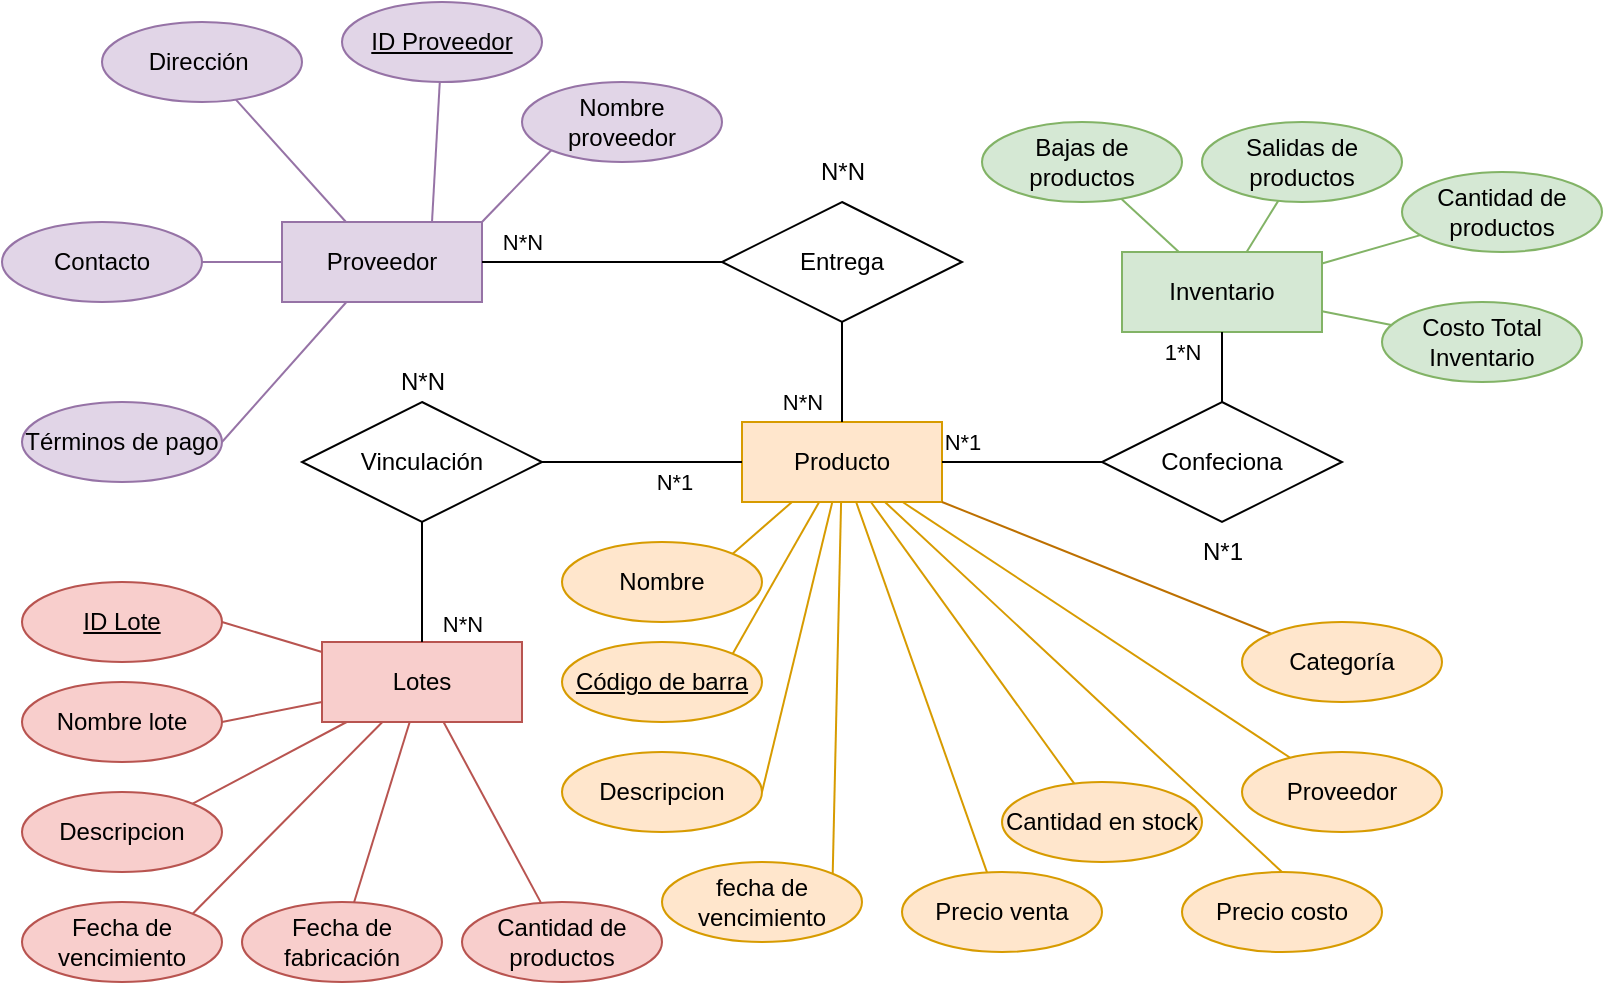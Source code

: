 <mxfile version="24.4.0" type="github">
  <diagram name="Página-1" id="51UefhWysgXUVph3Jfpn">
    <mxGraphModel dx="1208" dy="422" grid="1" gridSize="10" guides="1" tooltips="1" connect="1" arrows="1" fold="1" page="1" pageScale="1" pageWidth="827" pageHeight="1169" math="0" shadow="0">
      <root>
        <mxCell id="0" />
        <mxCell id="1" parent="0" />
        <mxCell id="keit4UbeJyR1lBKjOevf-2" value="Proveedor" style="whiteSpace=wrap;html=1;align=center;fillColor=#e1d5e7;strokeColor=#9673a6;" parent="1" vertex="1">
          <mxGeometry x="140" y="320" width="100" height="40" as="geometry" />
        </mxCell>
        <mxCell id="keit4UbeJyR1lBKjOevf-3" value="Producto" style="whiteSpace=wrap;html=1;align=center;fillColor=#ffe6cc;strokeColor=#d79b00;" parent="1" vertex="1">
          <mxGeometry x="370" y="420" width="100" height="40" as="geometry" />
        </mxCell>
        <mxCell id="keit4UbeJyR1lBKjOevf-5" value="Lotes" style="whiteSpace=wrap;html=1;align=center;fillColor=#f8cecc;strokeColor=#b85450;" parent="1" vertex="1">
          <mxGeometry x="160" y="530" width="100" height="40" as="geometry" />
        </mxCell>
        <mxCell id="keit4UbeJyR1lBKjOevf-19" value="" style="rounded=0;orthogonalLoop=1;jettySize=auto;html=1;endArrow=none;endFill=0;strokeColor=#BD7000;fillColor=#f0a30a;" parent="1" source="keit4UbeJyR1lBKjOevf-18" target="keit4UbeJyR1lBKjOevf-3" edge="1">
          <mxGeometry relative="1" as="geometry" />
        </mxCell>
        <mxCell id="keit4UbeJyR1lBKjOevf-18" value="&lt;span style=&quot;text-align: left;&quot;&gt;Categoría&lt;/span&gt;" style="ellipse;whiteSpace=wrap;html=1;align=center;fillColor=#ffe6cc;strokeColor=#d79b00;" parent="1" vertex="1">
          <mxGeometry x="620" y="520" width="100" height="40" as="geometry" />
        </mxCell>
        <mxCell id="keit4UbeJyR1lBKjOevf-21" value="" style="rounded=0;orthogonalLoop=1;jettySize=auto;html=1;endArrow=none;endFill=0;fillColor=#ffe6cc;strokeColor=#d79b00;exitX=1;exitY=0;exitDx=0;exitDy=0;entryX=0.25;entryY=1;entryDx=0;entryDy=0;" parent="1" source="keit4UbeJyR1lBKjOevf-20" edge="1" target="keit4UbeJyR1lBKjOevf-3">
          <mxGeometry relative="1" as="geometry">
            <mxPoint x="360" y="460" as="targetPoint" />
          </mxGeometry>
        </mxCell>
        <mxCell id="keit4UbeJyR1lBKjOevf-20" value="Nombre" style="ellipse;whiteSpace=wrap;html=1;align=center;fillColor=#ffe6cc;strokeColor=#d79b00;" parent="1" vertex="1">
          <mxGeometry x="280" y="480" width="100" height="40" as="geometry" />
        </mxCell>
        <mxCell id="keit4UbeJyR1lBKjOevf-23" value="" style="rounded=0;orthogonalLoop=1;jettySize=auto;html=1;fillColor=#ffe6cc;strokeColor=#d79b00;endArrow=none;endFill=0;exitX=1;exitY=0;exitDx=0;exitDy=0;" parent="1" source="keit4UbeJyR1lBKjOevf-22" target="keit4UbeJyR1lBKjOevf-3" edge="1">
          <mxGeometry relative="1" as="geometry" />
        </mxCell>
        <mxCell id="keit4UbeJyR1lBKjOevf-22" value="Código de barra" style="ellipse;whiteSpace=wrap;html=1;align=center;fontStyle=4;fillColor=#ffe6cc;strokeColor=#d79b00;" parent="1" vertex="1">
          <mxGeometry x="280" y="530" width="100" height="40" as="geometry" />
        </mxCell>
        <mxCell id="keit4UbeJyR1lBKjOevf-25" value="" style="rounded=0;orthogonalLoop=1;jettySize=auto;html=1;endArrow=none;endFill=0;fillColor=#ffe6cc;strokeColor=#d79b00;" parent="1" source="keit4UbeJyR1lBKjOevf-24" target="keit4UbeJyR1lBKjOevf-3" edge="1">
          <mxGeometry relative="1" as="geometry" />
        </mxCell>
        <mxCell id="keit4UbeJyR1lBKjOevf-24" value="Proveedor" style="ellipse;whiteSpace=wrap;html=1;align=center;fillColor=#ffe6cc;strokeColor=#d79b00;" parent="1" vertex="1">
          <mxGeometry x="620" y="585" width="100" height="40" as="geometry" />
        </mxCell>
        <mxCell id="keit4UbeJyR1lBKjOevf-27" value="" style="rounded=0;orthogonalLoop=1;jettySize=auto;html=1;endArrow=none;endFill=0;fillColor=#ffe6cc;strokeColor=#d79b00;exitX=0.5;exitY=0;exitDx=0;exitDy=0;" parent="1" source="keit4UbeJyR1lBKjOevf-26" target="keit4UbeJyR1lBKjOevf-3" edge="1">
          <mxGeometry relative="1" as="geometry" />
        </mxCell>
        <mxCell id="keit4UbeJyR1lBKjOevf-26" value="Precio costo" style="ellipse;whiteSpace=wrap;html=1;align=center;fillColor=#ffe6cc;strokeColor=#d79b00;" parent="1" vertex="1">
          <mxGeometry x="590" y="645" width="100" height="40" as="geometry" />
        </mxCell>
        <mxCell id="keit4UbeJyR1lBKjOevf-29" value="" style="rounded=0;orthogonalLoop=1;jettySize=auto;html=1;endArrow=none;endFill=0;fillColor=#ffe6cc;strokeColor=#d79b00;exitX=0.429;exitY=0.032;exitDx=0;exitDy=0;exitPerimeter=0;" parent="1" source="keit4UbeJyR1lBKjOevf-28" target="keit4UbeJyR1lBKjOevf-3" edge="1">
          <mxGeometry relative="1" as="geometry" />
        </mxCell>
        <mxCell id="keit4UbeJyR1lBKjOevf-28" value="Precio venta" style="ellipse;whiteSpace=wrap;html=1;align=center;fillColor=#ffe6cc;strokeColor=#d79b00;" parent="1" vertex="1">
          <mxGeometry x="450" y="645" width="100" height="40" as="geometry" />
        </mxCell>
        <mxCell id="keit4UbeJyR1lBKjOevf-31" value="" style="rounded=0;orthogonalLoop=1;jettySize=auto;html=1;fillColor=#ffe6cc;strokeColor=#d79b00;endArrow=none;endFill=0;" parent="1" source="keit4UbeJyR1lBKjOevf-30" target="keit4UbeJyR1lBKjOevf-3" edge="1">
          <mxGeometry relative="1" as="geometry" />
        </mxCell>
        <mxCell id="keit4UbeJyR1lBKjOevf-30" value="Cantidad en stock" style="ellipse;whiteSpace=wrap;html=1;align=center;fillColor=#ffe6cc;strokeColor=#d79b00;" parent="1" vertex="1">
          <mxGeometry x="500" y="600" width="100" height="40" as="geometry" />
        </mxCell>
        <mxCell id="keit4UbeJyR1lBKjOevf-33" value="" style="rounded=0;orthogonalLoop=1;jettySize=auto;html=1;fillColor=#ffe6cc;strokeColor=#d79b00;endArrow=none;endFill=0;exitX=1;exitY=0;exitDx=0;exitDy=0;" parent="1" source="keit4UbeJyR1lBKjOevf-32" target="keit4UbeJyR1lBKjOevf-3" edge="1">
          <mxGeometry relative="1" as="geometry" />
        </mxCell>
        <mxCell id="keit4UbeJyR1lBKjOevf-32" value="fecha de vencimiento" style="ellipse;whiteSpace=wrap;html=1;align=center;fillColor=#ffe6cc;strokeColor=#d79b00;" parent="1" vertex="1">
          <mxGeometry x="330" y="640" width="100" height="40" as="geometry" />
        </mxCell>
        <mxCell id="keit4UbeJyR1lBKjOevf-35" value="" style="rounded=0;orthogonalLoop=1;jettySize=auto;html=1;fillColor=#e1d5e7;strokeColor=#9673a6;endArrow=none;endFill=0;exitX=0;exitY=1;exitDx=0;exitDy=0;entryX=1;entryY=0;entryDx=0;entryDy=0;" parent="1" source="keit4UbeJyR1lBKjOevf-34" target="keit4UbeJyR1lBKjOevf-2" edge="1">
          <mxGeometry relative="1" as="geometry" />
        </mxCell>
        <mxCell id="keit4UbeJyR1lBKjOevf-34" value="Nombre proveedor" style="ellipse;whiteSpace=wrap;html=1;align=center;fillColor=#e1d5e7;strokeColor=#9673a6;" parent="1" vertex="1">
          <mxGeometry x="260" y="250" width="100" height="40" as="geometry" />
        </mxCell>
        <mxCell id="keit4UbeJyR1lBKjOevf-37" value="" style="rounded=0;orthogonalLoop=1;jettySize=auto;html=1;fillColor=#e1d5e7;strokeColor=#9673a6;endArrow=none;endFill=0;entryX=0.75;entryY=0;entryDx=0;entryDy=0;" parent="1" source="keit4UbeJyR1lBKjOevf-36" target="keit4UbeJyR1lBKjOevf-2" edge="1">
          <mxGeometry relative="1" as="geometry" />
        </mxCell>
        <mxCell id="keit4UbeJyR1lBKjOevf-36" value="ID Proveedor" style="ellipse;whiteSpace=wrap;html=1;align=center;fontStyle=4;fillColor=#e1d5e7;strokeColor=#9673a6;" parent="1" vertex="1">
          <mxGeometry x="170" y="210" width="100" height="40" as="geometry" />
        </mxCell>
        <mxCell id="keit4UbeJyR1lBKjOevf-39" value="" style="rounded=0;orthogonalLoop=1;jettySize=auto;html=1;fillColor=#e1d5e7;strokeColor=#9673a6;endArrow=none;endFill=0;" parent="1" source="keit4UbeJyR1lBKjOevf-38" target="keit4UbeJyR1lBKjOevf-2" edge="1">
          <mxGeometry relative="1" as="geometry" />
        </mxCell>
        <mxCell id="keit4UbeJyR1lBKjOevf-38" value="Dirección&amp;nbsp;" style="ellipse;whiteSpace=wrap;html=1;align=center;fillColor=#e1d5e7;strokeColor=#9673a6;" parent="1" vertex="1">
          <mxGeometry x="50" y="220" width="100" height="40" as="geometry" />
        </mxCell>
        <mxCell id="keit4UbeJyR1lBKjOevf-41" value="" style="rounded=0;orthogonalLoop=1;jettySize=auto;html=1;endArrow=none;endFill=0;fillColor=#e1d5e7;strokeColor=#9673a6;" parent="1" source="keit4UbeJyR1lBKjOevf-40" target="keit4UbeJyR1lBKjOevf-2" edge="1">
          <mxGeometry relative="1" as="geometry" />
        </mxCell>
        <mxCell id="keit4UbeJyR1lBKjOevf-40" value="Contacto" style="ellipse;whiteSpace=wrap;html=1;align=center;fillColor=#e1d5e7;strokeColor=#9673a6;" parent="1" vertex="1">
          <mxGeometry y="320" width="100" height="40" as="geometry" />
        </mxCell>
        <mxCell id="keit4UbeJyR1lBKjOevf-43" value="" style="rounded=0;orthogonalLoop=1;jettySize=auto;html=1;fillColor=#e1d5e7;strokeColor=#9673a6;endArrow=none;endFill=0;exitX=1;exitY=0.5;exitDx=0;exitDy=0;" parent="1" source="keit4UbeJyR1lBKjOevf-42" target="keit4UbeJyR1lBKjOevf-2" edge="1">
          <mxGeometry relative="1" as="geometry" />
        </mxCell>
        <mxCell id="keit4UbeJyR1lBKjOevf-42" value="Términos de pago" style="ellipse;whiteSpace=wrap;html=1;align=center;fillColor=#e1d5e7;strokeColor=#9673a6;" parent="1" vertex="1">
          <mxGeometry x="10" y="410" width="100" height="40" as="geometry" />
        </mxCell>
        <mxCell id="keit4UbeJyR1lBKjOevf-45" value="" style="rounded=0;orthogonalLoop=1;jettySize=auto;html=1;endArrow=none;endFill=0;fillColor=#f8cecc;strokeColor=#b85450;exitX=1;exitY=0.5;exitDx=0;exitDy=0;" parent="1" source="keit4UbeJyR1lBKjOevf-44" target="keit4UbeJyR1lBKjOevf-5" edge="1">
          <mxGeometry relative="1" as="geometry" />
        </mxCell>
        <mxCell id="keit4UbeJyR1lBKjOevf-44" value="ID Lote" style="ellipse;whiteSpace=wrap;html=1;align=center;fontStyle=4;fillColor=#f8cecc;strokeColor=#b85450;" parent="1" vertex="1">
          <mxGeometry x="10" y="500" width="100" height="40" as="geometry" />
        </mxCell>
        <mxCell id="keit4UbeJyR1lBKjOevf-47" value="" style="rounded=0;orthogonalLoop=1;jettySize=auto;html=1;fillColor=#f8cecc;strokeColor=#b85450;endArrow=none;endFill=0;exitX=1;exitY=0.5;exitDx=0;exitDy=0;" parent="1" source="keit4UbeJyR1lBKjOevf-46" target="keit4UbeJyR1lBKjOevf-5" edge="1">
          <mxGeometry relative="1" as="geometry" />
        </mxCell>
        <mxCell id="keit4UbeJyR1lBKjOevf-46" value="Nombre lote" style="ellipse;whiteSpace=wrap;html=1;align=center;fillColor=#f8cecc;strokeColor=#b85450;" parent="1" vertex="1">
          <mxGeometry x="10" y="550" width="100" height="40" as="geometry" />
        </mxCell>
        <mxCell id="keit4UbeJyR1lBKjOevf-49" value="" style="rounded=0;orthogonalLoop=1;jettySize=auto;html=1;fillColor=#f8cecc;strokeColor=#b85450;endArrow=none;endFill=0;" parent="1" source="keit4UbeJyR1lBKjOevf-48" target="keit4UbeJyR1lBKjOevf-5" edge="1">
          <mxGeometry relative="1" as="geometry" />
        </mxCell>
        <mxCell id="keit4UbeJyR1lBKjOevf-48" value="Cantidad de productos" style="ellipse;whiteSpace=wrap;html=1;align=center;fillColor=#f8cecc;strokeColor=#b85450;" parent="1" vertex="1">
          <mxGeometry x="230" y="660" width="100" height="40" as="geometry" />
        </mxCell>
        <mxCell id="keit4UbeJyR1lBKjOevf-52" value="" style="rounded=0;orthogonalLoop=1;jettySize=auto;html=1;fillColor=#f8cecc;strokeColor=#b85450;endArrow=none;endFill=0;" parent="1" source="keit4UbeJyR1lBKjOevf-51" target="keit4UbeJyR1lBKjOevf-5" edge="1">
          <mxGeometry relative="1" as="geometry" />
        </mxCell>
        <mxCell id="keit4UbeJyR1lBKjOevf-51" value="Fecha de fabricación" style="ellipse;whiteSpace=wrap;html=1;align=center;fillColor=#f8cecc;strokeColor=#b85450;" parent="1" vertex="1">
          <mxGeometry x="120" y="660" width="100" height="40" as="geometry" />
        </mxCell>
        <mxCell id="keit4UbeJyR1lBKjOevf-54" value="" style="rounded=0;orthogonalLoop=1;jettySize=auto;html=1;fillColor=#f8cecc;strokeColor=#b85450;endArrow=none;endFill=0;exitX=1;exitY=0;exitDx=0;exitDy=0;" parent="1" source="keit4UbeJyR1lBKjOevf-53" target="keit4UbeJyR1lBKjOevf-5" edge="1">
          <mxGeometry relative="1" as="geometry" />
        </mxCell>
        <mxCell id="keit4UbeJyR1lBKjOevf-53" value="Fecha de vencimiento" style="ellipse;whiteSpace=wrap;html=1;align=center;fillColor=#f8cecc;strokeColor=#b85450;" parent="1" vertex="1">
          <mxGeometry x="10" y="660" width="100" height="40" as="geometry" />
        </mxCell>
        <mxCell id="keit4UbeJyR1lBKjOevf-56" value="" style="rounded=0;orthogonalLoop=1;jettySize=auto;html=1;fillColor=#f8cecc;strokeColor=#b85450;endArrow=none;endFill=0;exitX=1;exitY=0;exitDx=0;exitDy=0;" parent="1" source="keit4UbeJyR1lBKjOevf-55" target="keit4UbeJyR1lBKjOevf-5" edge="1">
          <mxGeometry relative="1" as="geometry">
            <mxPoint x="91" y="609" as="sourcePoint" />
          </mxGeometry>
        </mxCell>
        <mxCell id="keit4UbeJyR1lBKjOevf-55" value="Descripcion" style="ellipse;whiteSpace=wrap;html=1;align=center;fillColor=#f8cecc;strokeColor=#b85450;" parent="1" vertex="1">
          <mxGeometry x="10" y="605" width="100" height="40" as="geometry" />
        </mxCell>
        <mxCell id="keit4UbeJyR1lBKjOevf-59" value="" style="rounded=0;orthogonalLoop=1;jettySize=auto;html=1;endArrow=none;endFill=0;fillColor=#ffe6cc;strokeColor=#d79b00;exitX=1;exitY=0.5;exitDx=0;exitDy=0;" parent="1" source="keit4UbeJyR1lBKjOevf-58" target="keit4UbeJyR1lBKjOevf-3" edge="1">
          <mxGeometry relative="1" as="geometry" />
        </mxCell>
        <mxCell id="keit4UbeJyR1lBKjOevf-58" value="Descripcion" style="ellipse;whiteSpace=wrap;html=1;align=center;fillColor=#ffe6cc;strokeColor=#d79b00;" parent="1" vertex="1">
          <mxGeometry x="280" y="585" width="100" height="40" as="geometry" />
        </mxCell>
        <mxCell id="YEOrygek9c4PvLr6ZeAc-9" value="" style="rounded=0;orthogonalLoop=1;jettySize=auto;html=1;endArrow=none;endFill=0;" parent="1" source="YEOrygek9c4PvLr6ZeAc-8" target="keit4UbeJyR1lBKjOevf-3" edge="1">
          <mxGeometry relative="1" as="geometry" />
        </mxCell>
        <mxCell id="YEOrygek9c4PvLr6ZeAc-15" value="N*N" style="edgeLabel;html=1;align=center;verticalAlign=middle;resizable=0;points=[];" parent="YEOrygek9c4PvLr6ZeAc-9" vertex="1" connectable="0">
          <mxGeometry x="0.675" y="-2" relative="1" as="geometry">
            <mxPoint x="-18" y="-2" as="offset" />
          </mxGeometry>
        </mxCell>
        <mxCell id="YEOrygek9c4PvLr6ZeAc-8" value="Entrega" style="shape=rhombus;perimeter=rhombusPerimeter;whiteSpace=wrap;html=1;align=center;" parent="1" vertex="1">
          <mxGeometry x="360" y="310" width="120" height="60" as="geometry" />
        </mxCell>
        <mxCell id="YEOrygek9c4PvLr6ZeAc-12" value="" style="rounded=0;orthogonalLoop=1;jettySize=auto;html=1;endArrow=none;endFill=0;" parent="1" source="YEOrygek9c4PvLr6ZeAc-11" target="keit4UbeJyR1lBKjOevf-3" edge="1">
          <mxGeometry relative="1" as="geometry" />
        </mxCell>
        <mxCell id="YEOrygek9c4PvLr6ZeAc-17" value="N*1" style="edgeLabel;html=1;align=center;verticalAlign=middle;resizable=0;points=[];" parent="YEOrygek9c4PvLr6ZeAc-12" vertex="1" connectable="0">
          <mxGeometry x="0.44" y="1" relative="1" as="geometry">
            <mxPoint x="-6" y="11" as="offset" />
          </mxGeometry>
        </mxCell>
        <mxCell id="YEOrygek9c4PvLr6ZeAc-13" value="" style="rounded=0;orthogonalLoop=1;jettySize=auto;html=1;endArrow=none;endFill=0;" parent="1" source="YEOrygek9c4PvLr6ZeAc-11" target="keit4UbeJyR1lBKjOevf-5" edge="1">
          <mxGeometry relative="1" as="geometry" />
        </mxCell>
        <mxCell id="YEOrygek9c4PvLr6ZeAc-18" value="N*N" style="edgeLabel;html=1;align=center;verticalAlign=middle;resizable=0;points=[];" parent="YEOrygek9c4PvLr6ZeAc-13" vertex="1" connectable="0">
          <mxGeometry x="0.7" relative="1" as="geometry">
            <mxPoint x="20" as="offset" />
          </mxGeometry>
        </mxCell>
        <mxCell id="YEOrygek9c4PvLr6ZeAc-11" value="Vinculación" style="shape=rhombus;perimeter=rhombusPerimeter;whiteSpace=wrap;html=1;align=center;" parent="1" vertex="1">
          <mxGeometry x="150" y="410" width="120" height="60" as="geometry" />
        </mxCell>
        <mxCell id="YEOrygek9c4PvLr6ZeAc-19" value="N*N" style="text;html=1;align=center;verticalAlign=middle;resizable=0;points=[];autosize=1;strokeColor=none;fillColor=none;" parent="1" vertex="1">
          <mxGeometry x="185" y="385" width="50" height="30" as="geometry" />
        </mxCell>
        <mxCell id="YEOrygek9c4PvLr6ZeAc-20" value="Inventario" style="whiteSpace=wrap;html=1;align=center;fillColor=#d5e8d4;strokeColor=#82b366;" parent="1" vertex="1">
          <mxGeometry x="560" y="335" width="100" height="40" as="geometry" />
        </mxCell>
        <mxCell id="YEOrygek9c4PvLr6ZeAc-22" value="" style="rounded=0;orthogonalLoop=1;jettySize=auto;html=1;fillColor=#d5e8d4;strokeColor=#82b366;endArrow=none;endFill=0;" parent="1" source="YEOrygek9c4PvLr6ZeAc-21" target="YEOrygek9c4PvLr6ZeAc-20" edge="1">
          <mxGeometry relative="1" as="geometry" />
        </mxCell>
        <mxCell id="YEOrygek9c4PvLr6ZeAc-21" value="Costo Total Inventario" style="ellipse;whiteSpace=wrap;html=1;align=center;fillColor=#d5e8d4;strokeColor=#82b366;" parent="1" vertex="1">
          <mxGeometry x="690" y="360" width="100" height="40" as="geometry" />
        </mxCell>
        <mxCell id="YEOrygek9c4PvLr6ZeAc-24" value="" style="rounded=0;orthogonalLoop=1;jettySize=auto;html=1;fillColor=#d5e8d4;strokeColor=#82b366;endArrow=none;endFill=0;" parent="1" source="YEOrygek9c4PvLr6ZeAc-23" target="YEOrygek9c4PvLr6ZeAc-20" edge="1">
          <mxGeometry relative="1" as="geometry" />
        </mxCell>
        <mxCell id="YEOrygek9c4PvLr6ZeAc-23" value="Cantidad de productos" style="ellipse;whiteSpace=wrap;html=1;align=center;fillColor=#d5e8d4;strokeColor=#82b366;" parent="1" vertex="1">
          <mxGeometry x="700" y="295" width="100" height="40" as="geometry" />
        </mxCell>
        <mxCell id="YEOrygek9c4PvLr6ZeAc-26" value="" style="rounded=0;orthogonalLoop=1;jettySize=auto;html=1;fillColor=#d5e8d4;strokeColor=#82b366;endArrow=none;endFill=0;" parent="1" source="YEOrygek9c4PvLr6ZeAc-25" target="YEOrygek9c4PvLr6ZeAc-20" edge="1">
          <mxGeometry relative="1" as="geometry" />
        </mxCell>
        <mxCell id="YEOrygek9c4PvLr6ZeAc-25" value="Salidas de productos" style="ellipse;whiteSpace=wrap;html=1;align=center;fillColor=#d5e8d4;strokeColor=#82b366;" parent="1" vertex="1">
          <mxGeometry x="600" y="270" width="100" height="40" as="geometry" />
        </mxCell>
        <mxCell id="YEOrygek9c4PvLr6ZeAc-28" value="" style="rounded=0;orthogonalLoop=1;jettySize=auto;html=1;strokeColor=#82b366;endArrow=none;endFill=0;fillColor=#d5e8d4;" parent="1" source="YEOrygek9c4PvLr6ZeAc-27" target="YEOrygek9c4PvLr6ZeAc-20" edge="1">
          <mxGeometry relative="1" as="geometry" />
        </mxCell>
        <mxCell id="YEOrygek9c4PvLr6ZeAc-27" value="Bajas de productos" style="ellipse;whiteSpace=wrap;html=1;align=center;fillColor=#d5e8d4;strokeColor=#82b366;" parent="1" vertex="1">
          <mxGeometry x="490" y="270" width="100" height="40" as="geometry" />
        </mxCell>
        <mxCell id="KHSYwUEoXd_hgfqsxiVY-4" value="Confeciona" style="shape=rhombus;perimeter=rhombusPerimeter;whiteSpace=wrap;html=1;align=center;rotation=0;" parent="1" vertex="1">
          <mxGeometry x="550" y="410" width="120" height="60" as="geometry" />
        </mxCell>
        <mxCell id="KHSYwUEoXd_hgfqsxiVY-7" value="" style="endArrow=none;html=1;rounded=0;exitX=1;exitY=0.5;exitDx=0;exitDy=0;entryX=0;entryY=0.5;entryDx=0;entryDy=0;" parent="1" source="keit4UbeJyR1lBKjOevf-3" target="KHSYwUEoXd_hgfqsxiVY-4" edge="1">
          <mxGeometry relative="1" as="geometry">
            <mxPoint x="330" y="310" as="sourcePoint" />
            <mxPoint x="490" y="310" as="targetPoint" />
          </mxGeometry>
        </mxCell>
        <mxCell id="kab0CRwdHqhPcvdfUXAc-4" value="N*1" style="edgeLabel;html=1;align=center;verticalAlign=middle;resizable=0;points=[];" vertex="1" connectable="0" parent="KHSYwUEoXd_hgfqsxiVY-7">
          <mxGeometry x="-0.707" y="4" relative="1" as="geometry">
            <mxPoint x="-2" y="-6" as="offset" />
          </mxGeometry>
        </mxCell>
        <mxCell id="KHSYwUEoXd_hgfqsxiVY-8" value="" style="endArrow=none;html=1;rounded=0;entryX=0.5;entryY=0;entryDx=0;entryDy=0;exitX=0.5;exitY=1;exitDx=0;exitDy=0;" parent="1" source="YEOrygek9c4PvLr6ZeAc-20" target="KHSYwUEoXd_hgfqsxiVY-4" edge="1">
          <mxGeometry relative="1" as="geometry">
            <mxPoint x="330" y="310" as="sourcePoint" />
            <mxPoint x="490" y="310" as="targetPoint" />
          </mxGeometry>
        </mxCell>
        <mxCell id="kab0CRwdHqhPcvdfUXAc-6" value="1*N" style="edgeLabel;html=1;align=center;verticalAlign=middle;resizable=0;points=[];" vertex="1" connectable="0" parent="KHSYwUEoXd_hgfqsxiVY-8">
          <mxGeometry x="-0.49" relative="1" as="geometry">
            <mxPoint x="-20" y="1" as="offset" />
          </mxGeometry>
        </mxCell>
        <mxCell id="KHSYwUEoXd_hgfqsxiVY-9" value="" style="endArrow=none;html=1;rounded=0;exitX=1;exitY=0.5;exitDx=0;exitDy=0;entryX=0;entryY=0.5;entryDx=0;entryDy=0;" parent="1" source="keit4UbeJyR1lBKjOevf-2" target="YEOrygek9c4PvLr6ZeAc-8" edge="1">
          <mxGeometry relative="1" as="geometry">
            <mxPoint x="330" y="410" as="sourcePoint" />
            <mxPoint x="490" y="410" as="targetPoint" />
          </mxGeometry>
        </mxCell>
        <mxCell id="kab0CRwdHqhPcvdfUXAc-2" value="N*N" style="edgeLabel;html=1;align=center;verticalAlign=middle;resizable=0;points=[];" vertex="1" connectable="0" parent="KHSYwUEoXd_hgfqsxiVY-9">
          <mxGeometry x="-0.621" y="-2" relative="1" as="geometry">
            <mxPoint x="-3" y="-12" as="offset" />
          </mxGeometry>
        </mxCell>
        <mxCell id="KHSYwUEoXd_hgfqsxiVY-12" style="edgeStyle=orthogonalEdgeStyle;rounded=0;orthogonalLoop=1;jettySize=auto;html=1;exitX=0.5;exitY=1;exitDx=0;exitDy=0;" parent="1" source="keit4UbeJyR1lBKjOevf-20" target="keit4UbeJyR1lBKjOevf-20" edge="1">
          <mxGeometry relative="1" as="geometry" />
        </mxCell>
        <mxCell id="kab0CRwdHqhPcvdfUXAc-3" value="N*N" style="text;html=1;align=center;verticalAlign=middle;resizable=0;points=[];autosize=1;strokeColor=none;fillColor=none;" vertex="1" parent="1">
          <mxGeometry x="395" y="280" width="50" height="30" as="geometry" />
        </mxCell>
        <mxCell id="kab0CRwdHqhPcvdfUXAc-5" value="N*1" style="text;html=1;align=center;verticalAlign=middle;resizable=0;points=[];autosize=1;strokeColor=none;fillColor=none;" vertex="1" parent="1">
          <mxGeometry x="590" y="470" width="40" height="30" as="geometry" />
        </mxCell>
      </root>
    </mxGraphModel>
  </diagram>
</mxfile>
